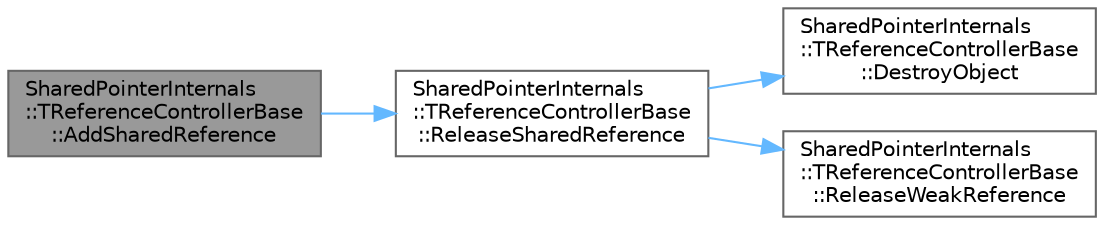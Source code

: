 digraph "SharedPointerInternals::TReferenceControllerBase::AddSharedReference"
{
 // INTERACTIVE_SVG=YES
 // LATEX_PDF_SIZE
  bgcolor="transparent";
  edge [fontname=Helvetica,fontsize=10,labelfontname=Helvetica,labelfontsize=10];
  node [fontname=Helvetica,fontsize=10,shape=box,height=0.2,width=0.4];
  rankdir="LR";
  Node1 [id="Node000001",label="SharedPointerInternals\l::TReferenceControllerBase\l::AddSharedReference",height=0.2,width=0.4,color="gray40", fillcolor="grey60", style="filled", fontcolor="black",tooltip="Adds a shared reference to this counter."];
  Node1 -> Node2 [id="edge1_Node000001_Node000002",color="steelblue1",style="solid",tooltip=" "];
  Node2 [id="Node000002",label="SharedPointerInternals\l::TReferenceControllerBase\l::ReleaseSharedReference",height=0.2,width=0.4,color="grey40", fillcolor="white", style="filled",URL="$d0/d16/classSharedPointerInternals_1_1TReferenceControllerBase.html#a01cdba07655d118455b2242c09b1be8b",tooltip="Releases a shared reference to this counter."];
  Node2 -> Node3 [id="edge2_Node000002_Node000003",color="steelblue1",style="solid",tooltip=" "];
  Node3 [id="Node000003",label="SharedPointerInternals\l::TReferenceControllerBase\l::DestroyObject",height=0.2,width=0.4,color="grey40", fillcolor="white", style="filled",URL="$d0/d16/classSharedPointerInternals_1_1TReferenceControllerBase.html#a07ebb0fd26416a255d34585d26bfdd40",tooltip="Destroys the object associated with this reference counter."];
  Node2 -> Node4 [id="edge3_Node000002_Node000004",color="steelblue1",style="solid",tooltip=" "];
  Node4 [id="Node000004",label="SharedPointerInternals\l::TReferenceControllerBase\l::ReleaseWeakReference",height=0.2,width=0.4,color="grey40", fillcolor="white", style="filled",URL="$d0/d16/classSharedPointerInternals_1_1TReferenceControllerBase.html#a0b7c4c0a745eadd71ccfb6a79519a51c",tooltip="Releases a weak reference to this counter."];
}
